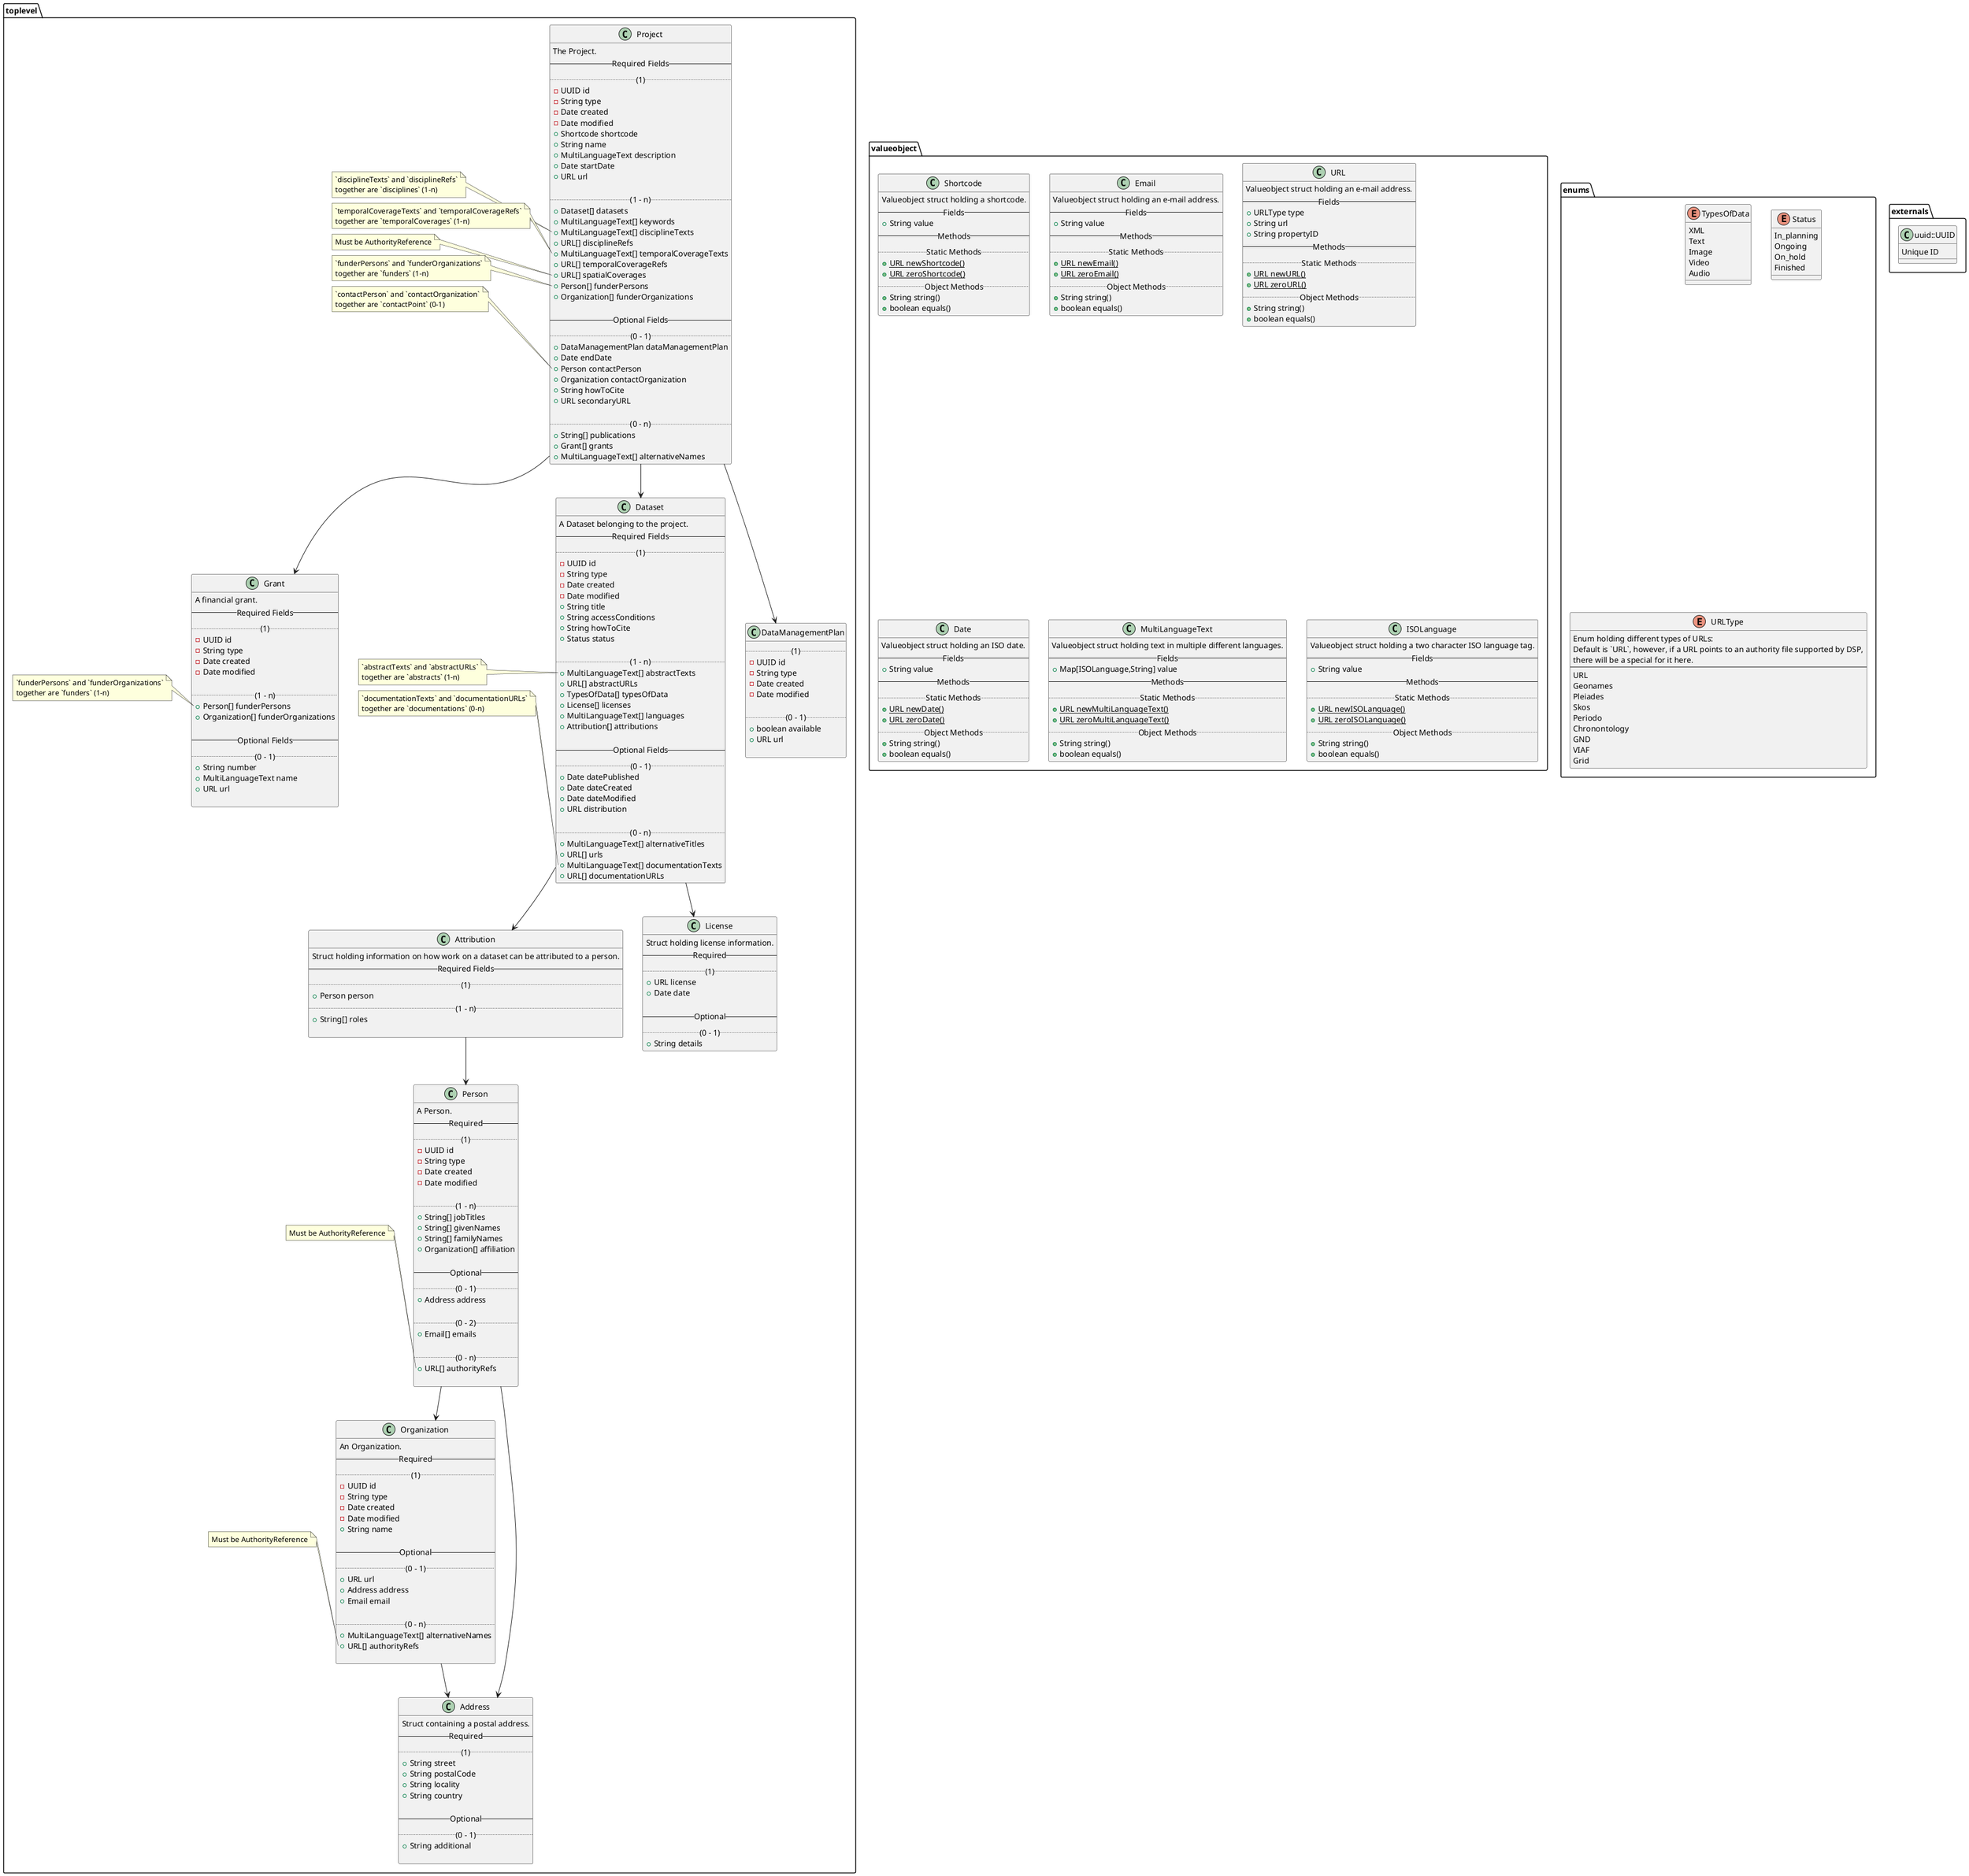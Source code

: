 @startuml Domain Entities

package toplevel {

  class Project {
    The Project.
    -- Required Fields --
    .. (1) ..
    -UUID id
    -String type
    -Date created
    -Date modified
    +Shortcode shortcode
    +String name
    +MultiLanguageText description
    +Date startDate
    +URL url

    .. (1 - n) ..
    +Dataset[] datasets
    +MultiLanguageText[] keywords
    +MultiLanguageText[] disciplineTexts
    +URL[] disciplineRefs
    +MultiLanguageText[] temporalCoverageTexts
    +URL[] temporalCoverageRefs
    +URL[] spatialCoverages
    +Person[] funderPersons
    +Organization[] funderOrganizations

    -- Optional Fields --
    .. (0 - 1) ..
    +DataManagementPlan dataManagementPlan
    +Date endDate
    +Person contactPerson
    +Organization contactOrganization
    +String howToCite
    +URL secondaryURL

    .. (0 - n) ..
    +String[] publications
    +Grant[] grants
    +MultiLanguageText[] alternativeNames
  }

  note left of Project::disciplineTexts
    `disciplineTexts` and `disciplineRefs`
    together are `disciplines` (1-n)
  end note

  note left of Project::temporalCoverageTexts
    `temporalCoverageTexts` and `temporalCoverageRefs`
    together are `temporalCoverages` (1-n)
  end note

  note left of Project::spatialCoverage
    Must be AuthorityReference
  end note

  note left of Project::funderPersons
    `funderPersons` and `funderOrganizations`
    together are `funders` (1-n)
  end note

  note left of Project::contactPerson
    `contactPerson` and `contactOrganization`
    together are `contactPoint` (0-1)
  end note

  class Dataset {
    A Dataset belonging to the project.
    -- Required Fields --
    .. (1) ..
    -UUID id
    -String type
    -Date created
    -Date modified
    +String title
    +String accessConditions
    +String howToCite
    +Status status

    .. (1 - n) ..
    +MultiLanguageText[] abstractTexts
    +URL[] abstractURLs
    +TypesOfData[] typesOfData
    +License[] licenses
    +MultiLanguageText[] languages
    +Attribution[] attributions

    -- Optional Fields --
    .. (0 - 1) ..
    +Date datePublished
    +Date dateCreated
    +Date dateModified
    +URL distribution

    .. (0 - n) ..
    +MultiLanguageText[] alternativeTitles
    +URL[] urls
    +MultiLanguageText[] documentationTexts
    +URL[] documentationURLs
  }

  note left of Dataset::abstractTexts
    `abstractTexts` and `abstractURLs`
    together are `abstracts` (1-n)
  end note

  note left of Dataset::documentationTexts
    `documentationTexts` and `documentationURLs`
    together are `documentations` (0-n)
  end note

  class DataManagementPlan {
    .. (1) ..
    -UUID id
    -String type
    -Date created
    -Date modified

    .. (0 - 1) ..
    +boolean available
    +URL url

  }

  class Grant {
    A financial grant.
    -- Required Fields --
    .. (1) ..
    -UUID id
    -String type
    -Date created
    -Date modified

    .. (1 - n) ..
    +Person[] funderPersons
    +Organization[] funderOrganizations

    -- Optional Fields --
    .. (0 - 1) ..
    +String number
    +MultiLanguageText name
    +URL url

  }

  note left of Grant::funderPersons
    `funderPersons` and `funderOrganizations`
    together are `funders` (1-n)
  end note

  class Person {
    A Person.
    -- Required --
    .. (1) ..
    -UUID id
    -String type
    -Date created
    -Date modified

    .. (1 - n) ..
    +String[] jobTitles
    +String[] givenNames
    +String[] familyNames
    +Organization[] affiliation

    -- Optional --
    .. (0 - 1) ..
    +Address address

    .. (0 - 2) ..
    +Email[] emails

    .. (0 - n) ..
    +URL[] authorityRefs

  }

  note left of Person::authorityRefs
    Must be AuthorityReference
  end note

  class Organization {
    An Organization.
    -- Required --
    .. (1) ..
    -UUID id
    -String type
    -Date created
    -Date modified
    +String name

    -- Optional --
    .. (0 - 1) ..
    +URL url
    +Address address
    +Email email

    .. (0 - n) ..
    +MultiLanguageText[] alternativeNames
    +URL[] authorityRefs

  }

  note left of Organization::authorityRefs
    Must be AuthorityReference
  end note

  class Address {
    Struct containing a postal address.
    -- Required --
    .. (1) ..
    +String street
    +String postalCode
    +String locality
    +String country

    -- Optional --
    .. (0 - 1) ..
    +String additional

  }

  class Attribution {
    Struct holding information on how work on a dataset can be attributed to a person.
    -- Required Fields --
    .. (1) ..
    +Person person
    .. (1 - n) ..
    +String[] roles

  }

  class License {
    Struct holding license information.
    -- Required --
    .. (1) ..
    +URL license
    +Date date

    -- Optional --
    .. (0 - 1) ..
    +String details
  }
  

}

package valueobject {

  class Shortcode{
    Valueobject struct holding a shortcode.
    -- Fields --
    +String value
    -- Methods --
    .. Static Methods ..
    {static} +URL newShortcode()
    {static} +URL zeroShortcode()
    .. Object Methods ..
    +String string()
    +boolean equals()
  }

  class Email{
    Valueobject struct holding an e-mail address.
    -- Fields --
    +String value
    -- Methods --
    .. Static Methods ..
    {static} +URL newEmail()
    {static} +URL zeroEmail()
    .. Object Methods ..
    +String string()
    +boolean equals()
  }

  class URL{
    Valueobject struct holding an e-mail address.
    -- Fields --
    +URLType type
    +String url
    +String propertyID
    -- Methods --
    .. Static Methods ..
    {static} +URL newURL()
    {static} +URL zeroURL()
    .. Object Methods ..
    +String string()
    +boolean equals()
  }

  class Date {
    Valueobject struct holding an ISO date.
    -- Fields --
    +String value
    'TODO: string or date String
    -- Methods --
    .. Static Methods ..
    {static} +URL newDate()
    {static} +URL zeroDate()
    .. Object Methods ..
    +String string()
    +boolean equals()
  }

  class MultiLanguageText {
    Valueobject struct holding text in multiple different languages.
    -- Fields --
    +Map[ISOLanguage,String] value
    -- Methods --
    .. Static Methods ..
    {static} +URL newMultiLanguageText()
    {static} +URL zeroMultiLanguageText()
    .. Object Methods ..
    +String string()
    +boolean equals()
  }

  class ISOLanguage {
    Valueobject struct holding a two character ISO language tag.
    -- Fields --
    +String value
    -- Methods --
    .. Static Methods ..
    {static} +URL newISOLanguage()
    {static} +URL zeroISOLanguage()
    .. Object Methods ..
    +String string()
    +boolean equals()
  }
}

package enums {

  enum TypesOfData {
    XML
    Text
    Image
    Video
    Audio
  }

  enum Status {
    In_planning
    Ongoing
    On_hold
    Finished
  }

  enum URLType {
    Enum holding different types of URLs:
    Default is `URL`, however, if a URL points to an authority file supported by DSP,
    there will be a special for it here.
    ---
    URL
    Geonames
    Pleiades
    Skos
    Periodo
    Chronontology
    GND
    VIAF
    Grid
  }

}

package externals {
  class uuid::UUID {
    Unique ID
  }
}


Project --> Dataset
Project --> DataManagementPlan
Project --> Grant
Dataset --> Attribution
Dataset --> License
Attribution --> Person
Person --> Organization
Person --> Address
Organization --> Address


@enduml
